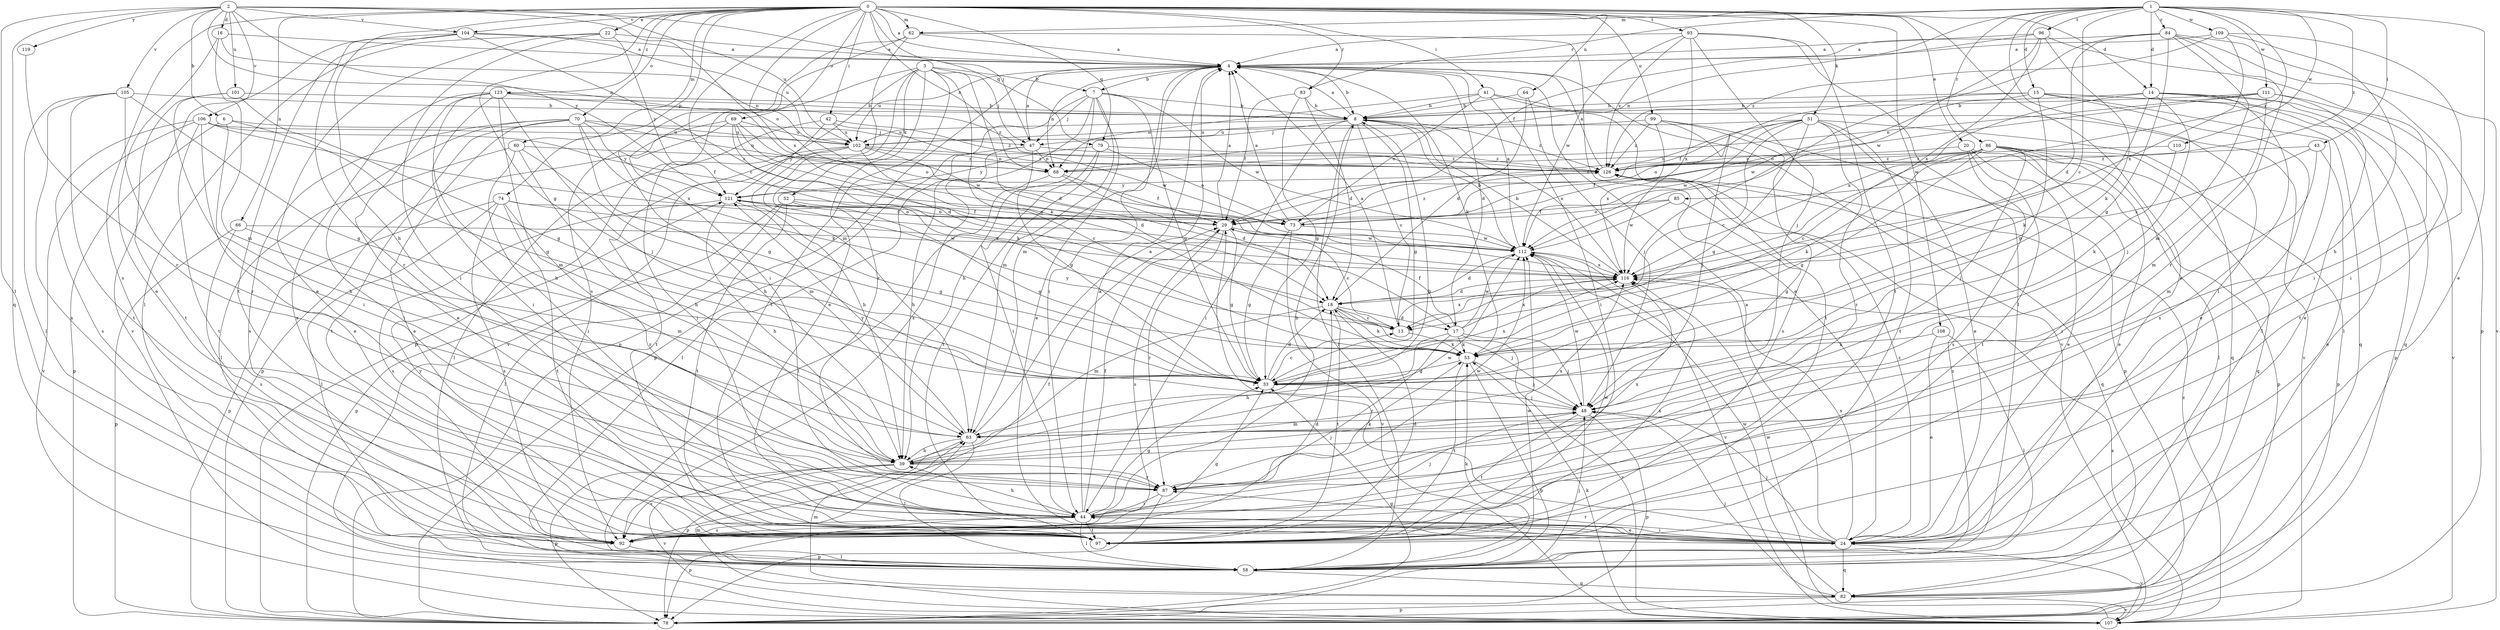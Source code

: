 strict digraph  {
0;
1;
2;
3;
4;
6;
7;
8;
13;
14;
15;
16;
17;
18;
20;
22;
24;
29;
33;
39;
41;
42;
43;
44;
47;
48;
51;
52;
53;
58;
60;
62;
63;
64;
66;
68;
69;
70;
73;
74;
78;
79;
82;
83;
84;
85;
86;
87;
92;
93;
96;
97;
99;
101;
102;
104;
105;
106;
107;
108;
109;
110;
111;
112;
116;
119;
121;
123;
126;
0 -> 4  [label=a];
0 -> 13  [label=c];
0 -> 14  [label=d];
0 -> 20  [label=e];
0 -> 22  [label=e];
0 -> 24  [label=e];
0 -> 33  [label=g];
0 -> 39  [label=h];
0 -> 41  [label=i];
0 -> 42  [label=i];
0 -> 47  [label=j];
0 -> 51  [label=k];
0 -> 60  [label=m];
0 -> 62  [label=m];
0 -> 64  [label=n];
0 -> 66  [label=n];
0 -> 68  [label=n];
0 -> 69  [label=o];
0 -> 70  [label=o];
0 -> 74  [label=p];
0 -> 79  [label=q];
0 -> 83  [label=r];
0 -> 92  [label=s];
0 -> 93  [label=t];
0 -> 99  [label=u];
0 -> 104  [label=v];
0 -> 108  [label=w];
0 -> 116  [label=x];
0 -> 123  [label=z];
1 -> 13  [label=c];
1 -> 14  [label=d];
1 -> 15  [label=d];
1 -> 24  [label=e];
1 -> 29  [label=f];
1 -> 43  [label=i];
1 -> 58  [label=l];
1 -> 62  [label=m];
1 -> 83  [label=r];
1 -> 84  [label=r];
1 -> 85  [label=r];
1 -> 86  [label=r];
1 -> 96  [label=t];
1 -> 109  [label=w];
1 -> 110  [label=w];
1 -> 111  [label=w];
1 -> 126  [label=z];
2 -> 6  [label=b];
2 -> 16  [label=d];
2 -> 58  [label=l];
2 -> 68  [label=n];
2 -> 73  [label=o];
2 -> 79  [label=q];
2 -> 82  [label=q];
2 -> 101  [label=u];
2 -> 102  [label=u];
2 -> 104  [label=v];
2 -> 105  [label=v];
2 -> 106  [label=v];
2 -> 119  [label=y];
2 -> 121  [label=y];
3 -> 7  [label=b];
3 -> 17  [label=d];
3 -> 24  [label=e];
3 -> 47  [label=j];
3 -> 52  [label=k];
3 -> 53  [label=k];
3 -> 78  [label=p];
3 -> 87  [label=r];
3 -> 97  [label=t];
3 -> 107  [label=v];
4 -> 7  [label=b];
4 -> 8  [label=b];
4 -> 17  [label=d];
4 -> 44  [label=i];
4 -> 53  [label=k];
4 -> 63  [label=m];
4 -> 68  [label=n];
4 -> 78  [label=p];
4 -> 102  [label=u];
4 -> 107  [label=v];
6 -> 33  [label=g];
6 -> 39  [label=h];
6 -> 47  [label=j];
6 -> 78  [label=p];
7 -> 8  [label=b];
7 -> 24  [label=e];
7 -> 33  [label=g];
7 -> 39  [label=h];
7 -> 47  [label=j];
7 -> 63  [label=m];
7 -> 78  [label=p];
7 -> 92  [label=s];
7 -> 112  [label=w];
8 -> 4  [label=a];
8 -> 13  [label=c];
8 -> 33  [label=g];
8 -> 44  [label=i];
8 -> 47  [label=j];
8 -> 58  [label=l];
8 -> 102  [label=u];
8 -> 116  [label=x];
8 -> 126  [label=z];
13 -> 4  [label=a];
13 -> 53  [label=k];
13 -> 116  [label=x];
14 -> 8  [label=b];
14 -> 48  [label=j];
14 -> 53  [label=k];
14 -> 58  [label=l];
14 -> 82  [label=q];
14 -> 92  [label=s];
14 -> 107  [label=v];
14 -> 116  [label=x];
15 -> 8  [label=b];
15 -> 24  [label=e];
15 -> 29  [label=f];
15 -> 33  [label=g];
15 -> 58  [label=l];
15 -> 78  [label=p];
15 -> 82  [label=q];
15 -> 112  [label=w];
16 -> 4  [label=a];
16 -> 24  [label=e];
16 -> 63  [label=m];
16 -> 68  [label=n];
17 -> 29  [label=f];
17 -> 39  [label=h];
17 -> 48  [label=j];
17 -> 53  [label=k];
17 -> 87  [label=r];
17 -> 107  [label=v];
17 -> 112  [label=w];
17 -> 116  [label=x];
18 -> 13  [label=c];
18 -> 17  [label=d];
18 -> 48  [label=j];
18 -> 53  [label=k];
18 -> 63  [label=m];
18 -> 97  [label=t];
20 -> 24  [label=e];
20 -> 78  [label=p];
20 -> 92  [label=s];
20 -> 97  [label=t];
20 -> 126  [label=z];
22 -> 4  [label=a];
22 -> 24  [label=e];
22 -> 44  [label=i];
22 -> 58  [label=l];
22 -> 121  [label=y];
24 -> 4  [label=a];
24 -> 29  [label=f];
24 -> 44  [label=i];
24 -> 48  [label=j];
24 -> 82  [label=q];
24 -> 87  [label=r];
24 -> 107  [label=v];
24 -> 116  [label=x];
24 -> 126  [label=z];
29 -> 4  [label=a];
29 -> 13  [label=c];
29 -> 33  [label=g];
29 -> 87  [label=r];
29 -> 92  [label=s];
29 -> 112  [label=w];
33 -> 13  [label=c];
33 -> 18  [label=d];
33 -> 48  [label=j];
33 -> 116  [label=x];
39 -> 8  [label=b];
39 -> 48  [label=j];
39 -> 78  [label=p];
39 -> 87  [label=r];
39 -> 92  [label=s];
39 -> 107  [label=v];
39 -> 112  [label=w];
39 -> 116  [label=x];
41 -> 8  [label=b];
41 -> 44  [label=i];
41 -> 68  [label=n];
41 -> 73  [label=o];
41 -> 97  [label=t];
41 -> 107  [label=v];
42 -> 44  [label=i];
42 -> 102  [label=u];
42 -> 112  [label=w];
42 -> 121  [label=y];
42 -> 126  [label=z];
43 -> 24  [label=e];
43 -> 63  [label=m];
43 -> 116  [label=x];
43 -> 126  [label=z];
44 -> 4  [label=a];
44 -> 8  [label=b];
44 -> 24  [label=e];
44 -> 29  [label=f];
44 -> 33  [label=g];
44 -> 39  [label=h];
44 -> 48  [label=j];
44 -> 58  [label=l];
44 -> 78  [label=p];
44 -> 92  [label=s];
44 -> 97  [label=t];
47 -> 4  [label=a];
47 -> 33  [label=g];
47 -> 39  [label=h];
47 -> 58  [label=l];
47 -> 68  [label=n];
47 -> 126  [label=z];
48 -> 63  [label=m];
48 -> 78  [label=p];
48 -> 97  [label=t];
48 -> 112  [label=w];
51 -> 13  [label=c];
51 -> 24  [label=e];
51 -> 29  [label=f];
51 -> 33  [label=g];
51 -> 73  [label=o];
51 -> 82  [label=q];
51 -> 87  [label=r];
51 -> 97  [label=t];
51 -> 102  [label=u];
51 -> 112  [label=w];
52 -> 29  [label=f];
52 -> 33  [label=g];
52 -> 58  [label=l];
52 -> 73  [label=o];
52 -> 78  [label=p];
52 -> 97  [label=t];
53 -> 33  [label=g];
53 -> 48  [label=j];
53 -> 78  [label=p];
53 -> 97  [label=t];
53 -> 121  [label=y];
58 -> 48  [label=j];
58 -> 53  [label=k];
58 -> 82  [label=q];
58 -> 112  [label=w];
58 -> 126  [label=z];
60 -> 39  [label=h];
60 -> 44  [label=i];
60 -> 58  [label=l];
60 -> 63  [label=m];
60 -> 126  [label=z];
62 -> 4  [label=a];
62 -> 24  [label=e];
62 -> 44  [label=i];
62 -> 63  [label=m];
62 -> 92  [label=s];
63 -> 4  [label=a];
63 -> 39  [label=h];
63 -> 58  [label=l];
63 -> 78  [label=p];
63 -> 121  [label=y];
64 -> 8  [label=b];
64 -> 18  [label=d];
64 -> 48  [label=j];
66 -> 63  [label=m];
66 -> 78  [label=p];
66 -> 92  [label=s];
66 -> 112  [label=w];
68 -> 18  [label=d];
68 -> 29  [label=f];
68 -> 58  [label=l];
69 -> 18  [label=d];
69 -> 39  [label=h];
69 -> 53  [label=k];
69 -> 73  [label=o];
69 -> 78  [label=p];
69 -> 102  [label=u];
69 -> 112  [label=w];
70 -> 24  [label=e];
70 -> 33  [label=g];
70 -> 44  [label=i];
70 -> 53  [label=k];
70 -> 68  [label=n];
70 -> 92  [label=s];
70 -> 97  [label=t];
70 -> 102  [label=u];
70 -> 121  [label=y];
73 -> 4  [label=a];
73 -> 33  [label=g];
73 -> 107  [label=v];
73 -> 112  [label=w];
73 -> 126  [label=z];
74 -> 58  [label=l];
74 -> 73  [label=o];
74 -> 78  [label=p];
74 -> 87  [label=r];
74 -> 92  [label=s];
74 -> 97  [label=t];
74 -> 116  [label=x];
78 -> 33  [label=g];
79 -> 44  [label=i];
79 -> 73  [label=o];
79 -> 97  [label=t];
79 -> 121  [label=y];
79 -> 126  [label=z];
82 -> 48  [label=j];
82 -> 63  [label=m];
82 -> 78  [label=p];
82 -> 107  [label=v];
82 -> 112  [label=w];
83 -> 8  [label=b];
83 -> 18  [label=d];
83 -> 29  [label=f];
83 -> 33  [label=g];
84 -> 4  [label=a];
84 -> 18  [label=d];
84 -> 33  [label=g];
84 -> 63  [label=m];
84 -> 78  [label=p];
84 -> 87  [label=r];
84 -> 107  [label=v];
84 -> 116  [label=x];
85 -> 29  [label=f];
85 -> 33  [label=g];
85 -> 73  [label=o];
85 -> 112  [label=w];
86 -> 13  [label=c];
86 -> 24  [label=e];
86 -> 29  [label=f];
86 -> 33  [label=g];
86 -> 44  [label=i];
86 -> 48  [label=j];
86 -> 53  [label=k];
86 -> 58  [label=l];
86 -> 68  [label=n];
86 -> 78  [label=p];
86 -> 82  [label=q];
86 -> 126  [label=z];
87 -> 44  [label=i];
87 -> 53  [label=k];
87 -> 78  [label=p];
87 -> 112  [label=w];
87 -> 116  [label=x];
92 -> 18  [label=d];
92 -> 29  [label=f];
92 -> 33  [label=g];
92 -> 58  [label=l];
93 -> 4  [label=a];
93 -> 48  [label=j];
93 -> 58  [label=l];
93 -> 97  [label=t];
93 -> 112  [label=w];
93 -> 116  [label=x];
93 -> 126  [label=z];
96 -> 4  [label=a];
96 -> 44  [label=i];
96 -> 53  [label=k];
96 -> 68  [label=n];
96 -> 112  [label=w];
96 -> 116  [label=x];
97 -> 18  [label=d];
97 -> 112  [label=w];
97 -> 116  [label=x];
97 -> 121  [label=y];
99 -> 48  [label=j];
99 -> 78  [label=p];
99 -> 92  [label=s];
99 -> 102  [label=u];
99 -> 116  [label=x];
99 -> 126  [label=z];
101 -> 8  [label=b];
101 -> 33  [label=g];
101 -> 44  [label=i];
101 -> 97  [label=t];
102 -> 13  [label=c];
102 -> 18  [label=d];
102 -> 39  [label=h];
102 -> 58  [label=l];
102 -> 68  [label=n];
102 -> 97  [label=t];
102 -> 126  [label=z];
104 -> 4  [label=a];
104 -> 87  [label=r];
104 -> 97  [label=t];
104 -> 102  [label=u];
104 -> 107  [label=v];
104 -> 116  [label=x];
105 -> 8  [label=b];
105 -> 33  [label=g];
105 -> 58  [label=l];
105 -> 87  [label=r];
105 -> 92  [label=s];
105 -> 97  [label=t];
106 -> 24  [label=e];
106 -> 29  [label=f];
106 -> 92  [label=s];
106 -> 97  [label=t];
106 -> 102  [label=u];
106 -> 107  [label=v];
106 -> 116  [label=x];
107 -> 53  [label=k];
107 -> 63  [label=m];
107 -> 112  [label=w];
107 -> 116  [label=x];
107 -> 126  [label=z];
108 -> 24  [label=e];
108 -> 53  [label=k];
108 -> 58  [label=l];
109 -> 4  [label=a];
109 -> 39  [label=h];
109 -> 44  [label=i];
109 -> 116  [label=x];
109 -> 126  [label=z];
110 -> 53  [label=k];
110 -> 126  [label=z];
111 -> 8  [label=b];
111 -> 24  [label=e];
111 -> 63  [label=m];
111 -> 68  [label=n];
111 -> 73  [label=o];
111 -> 97  [label=t];
112 -> 4  [label=a];
112 -> 8  [label=b];
112 -> 18  [label=d];
112 -> 107  [label=v];
112 -> 116  [label=x];
116 -> 8  [label=b];
116 -> 18  [label=d];
119 -> 87  [label=r];
121 -> 29  [label=f];
121 -> 33  [label=g];
121 -> 39  [label=h];
121 -> 73  [label=o];
121 -> 92  [label=s];
123 -> 8  [label=b];
123 -> 24  [label=e];
123 -> 39  [label=h];
123 -> 44  [label=i];
123 -> 48  [label=j];
123 -> 63  [label=m];
123 -> 92  [label=s];
123 -> 126  [label=z];
126 -> 4  [label=a];
126 -> 82  [label=q];
126 -> 121  [label=y];
}
